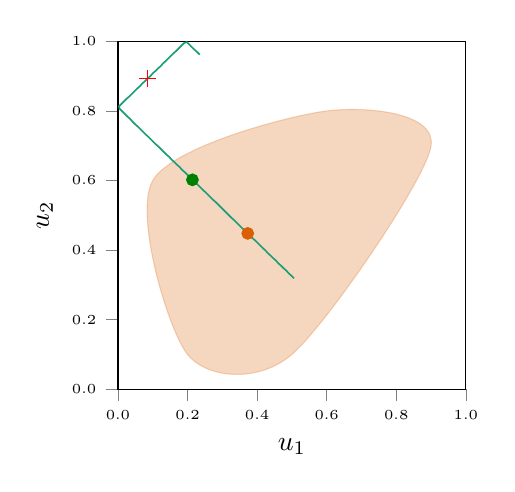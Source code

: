 % This file was created by matplotlib2tikz v0.6.11.
\begin{tikzpicture}

\definecolor{color1}{rgb}{0.851,0.373,0.008}
\definecolor{color0}{rgb}{0.106,0.62,0.467}

\begin{axis}[
  xlabel={$u_1$},
  ylabel={$u_2$},
  width=60mm,
  height=60mm,
  xmin=0, xmax=1,
  ymin=0, ymax=1,
  xtick={0,0.2,0.4,0.6,0.8,1},
  xticklabels={0.0,0.2,0.4,0.6,0.8,1.0},
  ytick={0,0.2,0.4,0.6,0.8,1},
  yticklabels={0.0,0.2,0.4,0.6,0.8,1.0},
  tick align=outside,
  tick pos=left,
  x grid style={lightgray!92.026!black},  
  y grid style={lightgray!92.026!black},
  every tick label/.append style={font=\tiny},
]
\draw [color1, fill=color1, opacity=0.25] plot [smooth cycle] coordinates {(axis cs:0.2,0.1) (axis cs:0.1,0.6) (axis cs:0.6,0.8) (axis cs:0.9,0.7) (axis cs:0.5,0.1)};
\addplot [semithick, color0, forget plot]
table {%
0.235 0.962
0.228 0.969
0.22 0.976
0.213 0.983
0.205 0.991
0.198 0.998
0.19 0.995
0.183 0.988
0.175 0.98
0.168 0.973
0.16 0.966
0.153 0.959
0.145 0.951
0.138 0.944
0.13 0.937
0.123 0.929
0.115 0.922
0.108 0.915
0.1 0.908
0.093 0.9
0.085 0.893
0.078 0.886
0.07 0.879
0.063 0.871
0.055 0.864
0.048 0.857
0.04 0.849
0.033 0.842
0.025 0.835
0.018 0.828
0.01 0.82
0.003 0.813
0.005 0.806
0.012 0.799
0.02 0.791
0.027 0.784
0.035 0.777
0.042 0.769
0.049 0.762
0.057 0.755
0.064 0.748
0.072 0.74
0.079 0.733
0.087 0.726
0.094 0.719
0.102 0.711
0.109 0.704
0.117 0.697
0.124 0.69
0.132 0.682
0.139 0.675
0.147 0.668
0.154 0.66
0.162 0.653
0.169 0.646
0.177 0.639
0.184 0.631
0.192 0.624
0.199 0.617
0.207 0.61
0.214 0.602
0.222 0.595
0.229 0.588
0.237 0.58
0.244 0.573
0.252 0.566
0.259 0.559
0.267 0.551
0.274 0.544
0.282 0.537
0.289 0.53
0.297 0.522
0.304 0.515
0.311 0.508
0.319 0.5
0.326 0.493
0.334 0.486
0.341 0.479
0.349 0.471
0.356 0.464
0.364 0.457
0.371 0.45
0.379 0.442
0.386 0.435
0.394 0.428
0.401 0.421
0.409 0.413
0.416 0.406
0.424 0.399
0.431 0.391
0.439 0.384
0.446 0.377
0.454 0.37
0.461 0.362
0.469 0.355
0.476 0.348
0.484 0.341
0.491 0.333
0.499 0.326
0.506 0.319
};
\addplot [semithick, color1, mark=*, mark size=2, mark options={solid}, forget plot]
table {%
0.373 0.448
};
\addplot [semithick, red, mark=+, mark size=3, mark options={solid}, forget plot]
table {%
0.085 0.893
};
\addplot [semithick, green!50.196!black, mark=*, mark size=2, mark options={solid}, forget plot]
table {%
0.214 0.602
};
\end{axis}

\end{tikzpicture}
